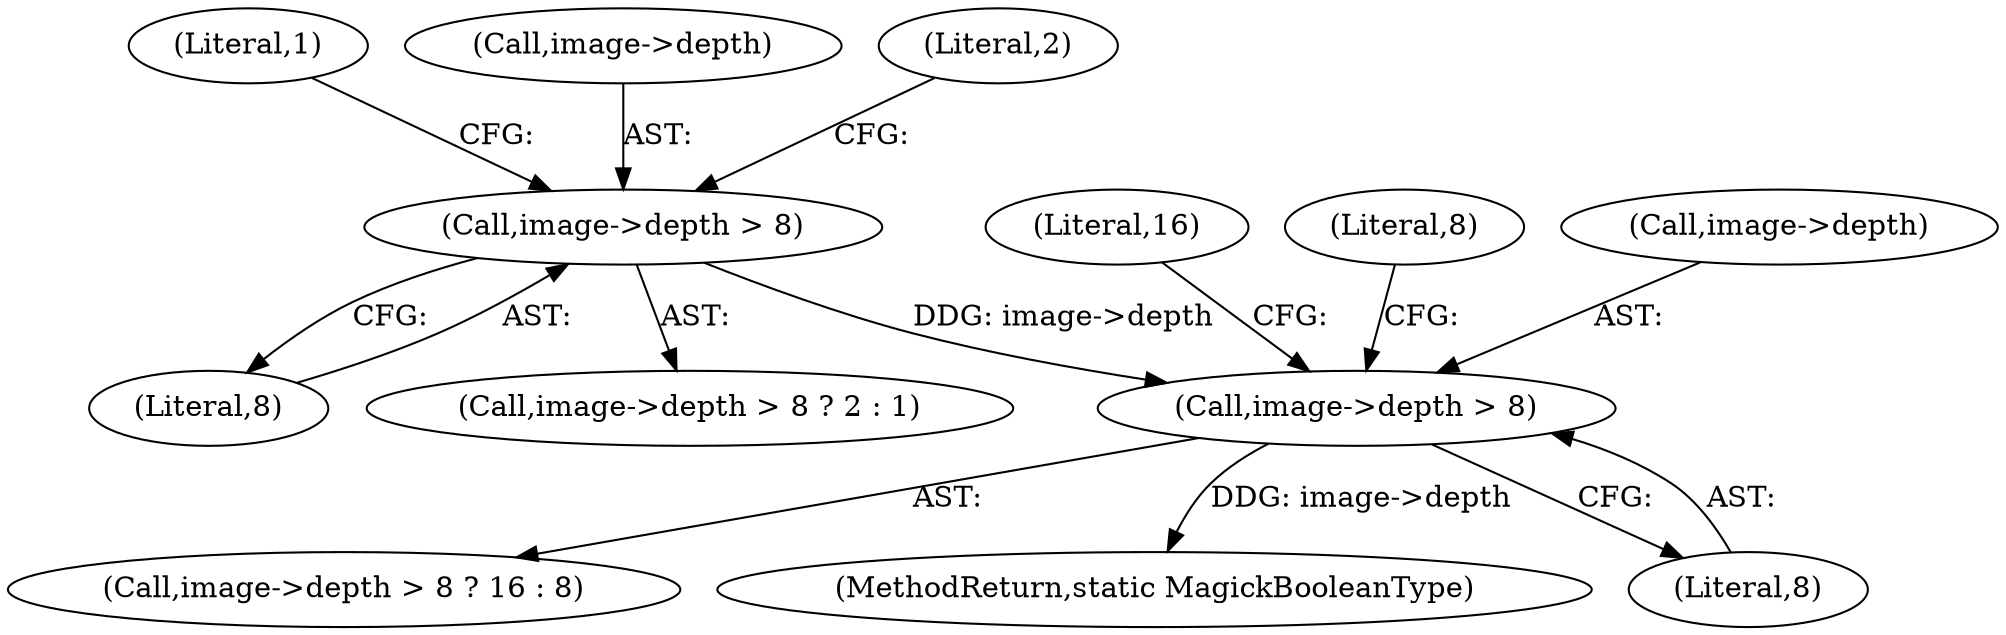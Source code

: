 digraph "0_ImageMagick_10b3823a7619ed22d42764733eb052c4159bc8c1_0@pointer" {
"1000721" [label="(Call,image->depth > 8)"];
"1000660" [label="(Call,image->depth > 8)"];
"1000721" [label="(Call,image->depth > 8)"];
"1000720" [label="(Call,image->depth > 8 ? 16 : 8)"];
"1000664" [label="(Literal,8)"];
"1000726" [label="(Literal,16)"];
"1000666" [label="(Literal,1)"];
"1001236" [label="(MethodReturn,static MagickBooleanType)"];
"1000659" [label="(Call,image->depth > 8 ? 2 : 1)"];
"1000660" [label="(Call,image->depth > 8)"];
"1000661" [label="(Call,image->depth)"];
"1000665" [label="(Literal,2)"];
"1000727" [label="(Literal,8)"];
"1000722" [label="(Call,image->depth)"];
"1000725" [label="(Literal,8)"];
"1000721" -> "1000720"  [label="AST: "];
"1000721" -> "1000725"  [label="CFG: "];
"1000722" -> "1000721"  [label="AST: "];
"1000725" -> "1000721"  [label="AST: "];
"1000726" -> "1000721"  [label="CFG: "];
"1000727" -> "1000721"  [label="CFG: "];
"1000721" -> "1001236"  [label="DDG: image->depth"];
"1000660" -> "1000721"  [label="DDG: image->depth"];
"1000660" -> "1000659"  [label="AST: "];
"1000660" -> "1000664"  [label="CFG: "];
"1000661" -> "1000660"  [label="AST: "];
"1000664" -> "1000660"  [label="AST: "];
"1000665" -> "1000660"  [label="CFG: "];
"1000666" -> "1000660"  [label="CFG: "];
}
